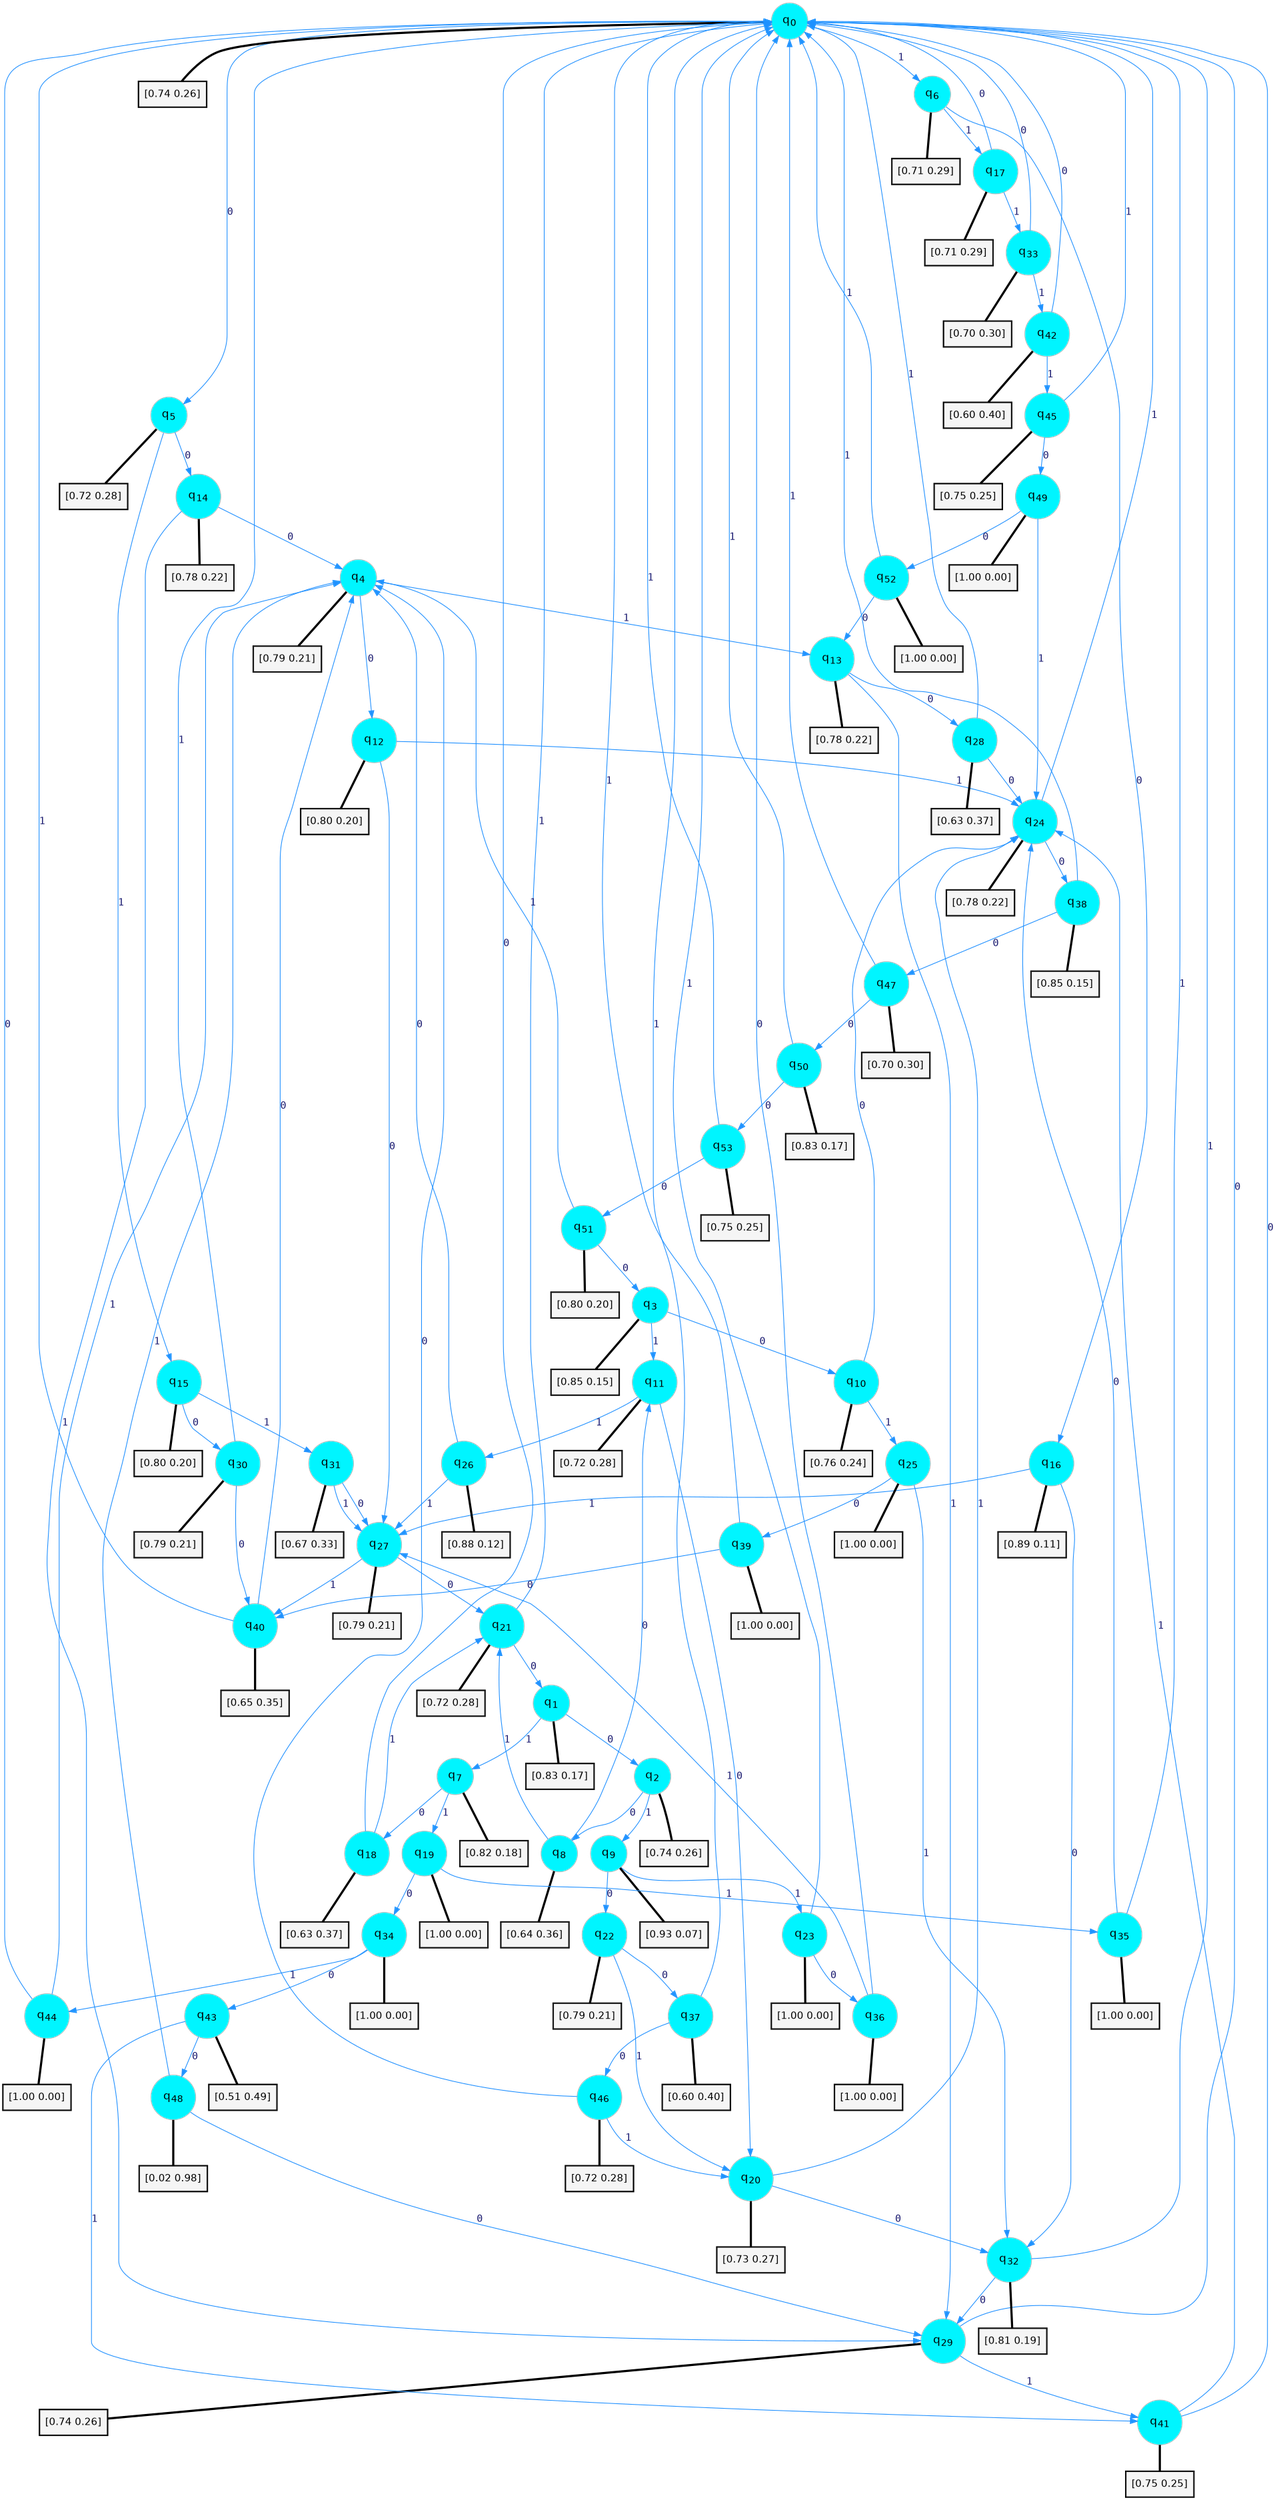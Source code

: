 digraph G {
graph [
bgcolor=transparent, dpi=300, rankdir=TD, size="40,25"];
node [
color=gray, fillcolor=turquoise1, fontcolor=black, fontname=Helvetica, fontsize=16, fontweight=bold, shape=circle, style=filled];
edge [
arrowsize=1, color=dodgerblue1, fontcolor=midnightblue, fontname=courier, fontweight=bold, penwidth=1, style=solid, weight=20];
0[label=<q<SUB>0</SUB>>];
1[label=<q<SUB>1</SUB>>];
2[label=<q<SUB>2</SUB>>];
3[label=<q<SUB>3</SUB>>];
4[label=<q<SUB>4</SUB>>];
5[label=<q<SUB>5</SUB>>];
6[label=<q<SUB>6</SUB>>];
7[label=<q<SUB>7</SUB>>];
8[label=<q<SUB>8</SUB>>];
9[label=<q<SUB>9</SUB>>];
10[label=<q<SUB>10</SUB>>];
11[label=<q<SUB>11</SUB>>];
12[label=<q<SUB>12</SUB>>];
13[label=<q<SUB>13</SUB>>];
14[label=<q<SUB>14</SUB>>];
15[label=<q<SUB>15</SUB>>];
16[label=<q<SUB>16</SUB>>];
17[label=<q<SUB>17</SUB>>];
18[label=<q<SUB>18</SUB>>];
19[label=<q<SUB>19</SUB>>];
20[label=<q<SUB>20</SUB>>];
21[label=<q<SUB>21</SUB>>];
22[label=<q<SUB>22</SUB>>];
23[label=<q<SUB>23</SUB>>];
24[label=<q<SUB>24</SUB>>];
25[label=<q<SUB>25</SUB>>];
26[label=<q<SUB>26</SUB>>];
27[label=<q<SUB>27</SUB>>];
28[label=<q<SUB>28</SUB>>];
29[label=<q<SUB>29</SUB>>];
30[label=<q<SUB>30</SUB>>];
31[label=<q<SUB>31</SUB>>];
32[label=<q<SUB>32</SUB>>];
33[label=<q<SUB>33</SUB>>];
34[label=<q<SUB>34</SUB>>];
35[label=<q<SUB>35</SUB>>];
36[label=<q<SUB>36</SUB>>];
37[label=<q<SUB>37</SUB>>];
38[label=<q<SUB>38</SUB>>];
39[label=<q<SUB>39</SUB>>];
40[label=<q<SUB>40</SUB>>];
41[label=<q<SUB>41</SUB>>];
42[label=<q<SUB>42</SUB>>];
43[label=<q<SUB>43</SUB>>];
44[label=<q<SUB>44</SUB>>];
45[label=<q<SUB>45</SUB>>];
46[label=<q<SUB>46</SUB>>];
47[label=<q<SUB>47</SUB>>];
48[label=<q<SUB>48</SUB>>];
49[label=<q<SUB>49</SUB>>];
50[label=<q<SUB>50</SUB>>];
51[label=<q<SUB>51</SUB>>];
52[label=<q<SUB>52</SUB>>];
53[label=<q<SUB>53</SUB>>];
54[label="[0.74 0.26]", shape=box,fontcolor=black, fontname=Helvetica, fontsize=14, penwidth=2, fillcolor=whitesmoke,color=black];
55[label="[0.83 0.17]", shape=box,fontcolor=black, fontname=Helvetica, fontsize=14, penwidth=2, fillcolor=whitesmoke,color=black];
56[label="[0.74 0.26]", shape=box,fontcolor=black, fontname=Helvetica, fontsize=14, penwidth=2, fillcolor=whitesmoke,color=black];
57[label="[0.85 0.15]", shape=box,fontcolor=black, fontname=Helvetica, fontsize=14, penwidth=2, fillcolor=whitesmoke,color=black];
58[label="[0.79 0.21]", shape=box,fontcolor=black, fontname=Helvetica, fontsize=14, penwidth=2, fillcolor=whitesmoke,color=black];
59[label="[0.72 0.28]", shape=box,fontcolor=black, fontname=Helvetica, fontsize=14, penwidth=2, fillcolor=whitesmoke,color=black];
60[label="[0.71 0.29]", shape=box,fontcolor=black, fontname=Helvetica, fontsize=14, penwidth=2, fillcolor=whitesmoke,color=black];
61[label="[0.82 0.18]", shape=box,fontcolor=black, fontname=Helvetica, fontsize=14, penwidth=2, fillcolor=whitesmoke,color=black];
62[label="[0.64 0.36]", shape=box,fontcolor=black, fontname=Helvetica, fontsize=14, penwidth=2, fillcolor=whitesmoke,color=black];
63[label="[0.93 0.07]", shape=box,fontcolor=black, fontname=Helvetica, fontsize=14, penwidth=2, fillcolor=whitesmoke,color=black];
64[label="[0.76 0.24]", shape=box,fontcolor=black, fontname=Helvetica, fontsize=14, penwidth=2, fillcolor=whitesmoke,color=black];
65[label="[0.72 0.28]", shape=box,fontcolor=black, fontname=Helvetica, fontsize=14, penwidth=2, fillcolor=whitesmoke,color=black];
66[label="[0.80 0.20]", shape=box,fontcolor=black, fontname=Helvetica, fontsize=14, penwidth=2, fillcolor=whitesmoke,color=black];
67[label="[0.78 0.22]", shape=box,fontcolor=black, fontname=Helvetica, fontsize=14, penwidth=2, fillcolor=whitesmoke,color=black];
68[label="[0.78 0.22]", shape=box,fontcolor=black, fontname=Helvetica, fontsize=14, penwidth=2, fillcolor=whitesmoke,color=black];
69[label="[0.80 0.20]", shape=box,fontcolor=black, fontname=Helvetica, fontsize=14, penwidth=2, fillcolor=whitesmoke,color=black];
70[label="[0.89 0.11]", shape=box,fontcolor=black, fontname=Helvetica, fontsize=14, penwidth=2, fillcolor=whitesmoke,color=black];
71[label="[0.71 0.29]", shape=box,fontcolor=black, fontname=Helvetica, fontsize=14, penwidth=2, fillcolor=whitesmoke,color=black];
72[label="[0.63 0.37]", shape=box,fontcolor=black, fontname=Helvetica, fontsize=14, penwidth=2, fillcolor=whitesmoke,color=black];
73[label="[1.00 0.00]", shape=box,fontcolor=black, fontname=Helvetica, fontsize=14, penwidth=2, fillcolor=whitesmoke,color=black];
74[label="[0.73 0.27]", shape=box,fontcolor=black, fontname=Helvetica, fontsize=14, penwidth=2, fillcolor=whitesmoke,color=black];
75[label="[0.72 0.28]", shape=box,fontcolor=black, fontname=Helvetica, fontsize=14, penwidth=2, fillcolor=whitesmoke,color=black];
76[label="[0.79 0.21]", shape=box,fontcolor=black, fontname=Helvetica, fontsize=14, penwidth=2, fillcolor=whitesmoke,color=black];
77[label="[1.00 0.00]", shape=box,fontcolor=black, fontname=Helvetica, fontsize=14, penwidth=2, fillcolor=whitesmoke,color=black];
78[label="[0.78 0.22]", shape=box,fontcolor=black, fontname=Helvetica, fontsize=14, penwidth=2, fillcolor=whitesmoke,color=black];
79[label="[1.00 0.00]", shape=box,fontcolor=black, fontname=Helvetica, fontsize=14, penwidth=2, fillcolor=whitesmoke,color=black];
80[label="[0.88 0.12]", shape=box,fontcolor=black, fontname=Helvetica, fontsize=14, penwidth=2, fillcolor=whitesmoke,color=black];
81[label="[0.79 0.21]", shape=box,fontcolor=black, fontname=Helvetica, fontsize=14, penwidth=2, fillcolor=whitesmoke,color=black];
82[label="[0.63 0.37]", shape=box,fontcolor=black, fontname=Helvetica, fontsize=14, penwidth=2, fillcolor=whitesmoke,color=black];
83[label="[0.74 0.26]", shape=box,fontcolor=black, fontname=Helvetica, fontsize=14, penwidth=2, fillcolor=whitesmoke,color=black];
84[label="[0.79 0.21]", shape=box,fontcolor=black, fontname=Helvetica, fontsize=14, penwidth=2, fillcolor=whitesmoke,color=black];
85[label="[0.67 0.33]", shape=box,fontcolor=black, fontname=Helvetica, fontsize=14, penwidth=2, fillcolor=whitesmoke,color=black];
86[label="[0.81 0.19]", shape=box,fontcolor=black, fontname=Helvetica, fontsize=14, penwidth=2, fillcolor=whitesmoke,color=black];
87[label="[0.70 0.30]", shape=box,fontcolor=black, fontname=Helvetica, fontsize=14, penwidth=2, fillcolor=whitesmoke,color=black];
88[label="[1.00 0.00]", shape=box,fontcolor=black, fontname=Helvetica, fontsize=14, penwidth=2, fillcolor=whitesmoke,color=black];
89[label="[1.00 0.00]", shape=box,fontcolor=black, fontname=Helvetica, fontsize=14, penwidth=2, fillcolor=whitesmoke,color=black];
90[label="[1.00 0.00]", shape=box,fontcolor=black, fontname=Helvetica, fontsize=14, penwidth=2, fillcolor=whitesmoke,color=black];
91[label="[0.60 0.40]", shape=box,fontcolor=black, fontname=Helvetica, fontsize=14, penwidth=2, fillcolor=whitesmoke,color=black];
92[label="[0.85 0.15]", shape=box,fontcolor=black, fontname=Helvetica, fontsize=14, penwidth=2, fillcolor=whitesmoke,color=black];
93[label="[1.00 0.00]", shape=box,fontcolor=black, fontname=Helvetica, fontsize=14, penwidth=2, fillcolor=whitesmoke,color=black];
94[label="[0.65 0.35]", shape=box,fontcolor=black, fontname=Helvetica, fontsize=14, penwidth=2, fillcolor=whitesmoke,color=black];
95[label="[0.75 0.25]", shape=box,fontcolor=black, fontname=Helvetica, fontsize=14, penwidth=2, fillcolor=whitesmoke,color=black];
96[label="[0.60 0.40]", shape=box,fontcolor=black, fontname=Helvetica, fontsize=14, penwidth=2, fillcolor=whitesmoke,color=black];
97[label="[0.51 0.49]", shape=box,fontcolor=black, fontname=Helvetica, fontsize=14, penwidth=2, fillcolor=whitesmoke,color=black];
98[label="[1.00 0.00]", shape=box,fontcolor=black, fontname=Helvetica, fontsize=14, penwidth=2, fillcolor=whitesmoke,color=black];
99[label="[0.75 0.25]", shape=box,fontcolor=black, fontname=Helvetica, fontsize=14, penwidth=2, fillcolor=whitesmoke,color=black];
100[label="[0.72 0.28]", shape=box,fontcolor=black, fontname=Helvetica, fontsize=14, penwidth=2, fillcolor=whitesmoke,color=black];
101[label="[0.70 0.30]", shape=box,fontcolor=black, fontname=Helvetica, fontsize=14, penwidth=2, fillcolor=whitesmoke,color=black];
102[label="[0.02 0.98]", shape=box,fontcolor=black, fontname=Helvetica, fontsize=14, penwidth=2, fillcolor=whitesmoke,color=black];
103[label="[1.00 0.00]", shape=box,fontcolor=black, fontname=Helvetica, fontsize=14, penwidth=2, fillcolor=whitesmoke,color=black];
104[label="[0.83 0.17]", shape=box,fontcolor=black, fontname=Helvetica, fontsize=14, penwidth=2, fillcolor=whitesmoke,color=black];
105[label="[0.80 0.20]", shape=box,fontcolor=black, fontname=Helvetica, fontsize=14, penwidth=2, fillcolor=whitesmoke,color=black];
106[label="[1.00 0.00]", shape=box,fontcolor=black, fontname=Helvetica, fontsize=14, penwidth=2, fillcolor=whitesmoke,color=black];
107[label="[0.75 0.25]", shape=box,fontcolor=black, fontname=Helvetica, fontsize=14, penwidth=2, fillcolor=whitesmoke,color=black];
0->5 [label=0];
0->6 [label=1];
0->54 [arrowhead=none, penwidth=3,color=black];
1->2 [label=0];
1->7 [label=1];
1->55 [arrowhead=none, penwidth=3,color=black];
2->8 [label=0];
2->9 [label=1];
2->56 [arrowhead=none, penwidth=3,color=black];
3->10 [label=0];
3->11 [label=1];
3->57 [arrowhead=none, penwidth=3,color=black];
4->12 [label=0];
4->13 [label=1];
4->58 [arrowhead=none, penwidth=3,color=black];
5->14 [label=0];
5->15 [label=1];
5->59 [arrowhead=none, penwidth=3,color=black];
6->16 [label=0];
6->17 [label=1];
6->60 [arrowhead=none, penwidth=3,color=black];
7->18 [label=0];
7->19 [label=1];
7->61 [arrowhead=none, penwidth=3,color=black];
8->11 [label=0];
8->21 [label=1];
8->62 [arrowhead=none, penwidth=3,color=black];
9->22 [label=0];
9->23 [label=1];
9->63 [arrowhead=none, penwidth=3,color=black];
10->24 [label=0];
10->25 [label=1];
10->64 [arrowhead=none, penwidth=3,color=black];
11->20 [label=0];
11->26 [label=1];
11->65 [arrowhead=none, penwidth=3,color=black];
12->27 [label=0];
12->24 [label=1];
12->66 [arrowhead=none, penwidth=3,color=black];
13->28 [label=0];
13->29 [label=1];
13->67 [arrowhead=none, penwidth=3,color=black];
14->4 [label=0];
14->29 [label=1];
14->68 [arrowhead=none, penwidth=3,color=black];
15->30 [label=0];
15->31 [label=1];
15->69 [arrowhead=none, penwidth=3,color=black];
16->32 [label=0];
16->27 [label=1];
16->70 [arrowhead=none, penwidth=3,color=black];
17->0 [label=0];
17->33 [label=1];
17->71 [arrowhead=none, penwidth=3,color=black];
18->0 [label=0];
18->21 [label=1];
18->72 [arrowhead=none, penwidth=3,color=black];
19->34 [label=0];
19->35 [label=1];
19->73 [arrowhead=none, penwidth=3,color=black];
20->32 [label=0];
20->24 [label=1];
20->74 [arrowhead=none, penwidth=3,color=black];
21->1 [label=0];
21->0 [label=1];
21->75 [arrowhead=none, penwidth=3,color=black];
22->37 [label=0];
22->20 [label=1];
22->76 [arrowhead=none, penwidth=3,color=black];
23->36 [label=0];
23->0 [label=1];
23->77 [arrowhead=none, penwidth=3,color=black];
24->38 [label=0];
24->0 [label=1];
24->78 [arrowhead=none, penwidth=3,color=black];
25->39 [label=0];
25->32 [label=1];
25->79 [arrowhead=none, penwidth=3,color=black];
26->4 [label=0];
26->27 [label=1];
26->80 [arrowhead=none, penwidth=3,color=black];
27->21 [label=0];
27->40 [label=1];
27->81 [arrowhead=none, penwidth=3,color=black];
28->24 [label=0];
28->0 [label=1];
28->82 [arrowhead=none, penwidth=3,color=black];
29->0 [label=0];
29->41 [label=1];
29->83 [arrowhead=none, penwidth=3,color=black];
30->40 [label=0];
30->0 [label=1];
30->84 [arrowhead=none, penwidth=3,color=black];
31->27 [label=0];
31->27 [label=1];
31->85 [arrowhead=none, penwidth=3,color=black];
32->29 [label=0];
32->0 [label=1];
32->86 [arrowhead=none, penwidth=3,color=black];
33->0 [label=0];
33->42 [label=1];
33->87 [arrowhead=none, penwidth=3,color=black];
34->43 [label=0];
34->44 [label=1];
34->88 [arrowhead=none, penwidth=3,color=black];
35->24 [label=0];
35->0 [label=1];
35->89 [arrowhead=none, penwidth=3,color=black];
36->0 [label=0];
36->27 [label=1];
36->90 [arrowhead=none, penwidth=3,color=black];
37->46 [label=0];
37->0 [label=1];
37->91 [arrowhead=none, penwidth=3,color=black];
38->47 [label=0];
38->0 [label=1];
38->92 [arrowhead=none, penwidth=3,color=black];
39->40 [label=0];
39->0 [label=1];
39->93 [arrowhead=none, penwidth=3,color=black];
40->4 [label=0];
40->0 [label=1];
40->94 [arrowhead=none, penwidth=3,color=black];
41->0 [label=0];
41->24 [label=1];
41->95 [arrowhead=none, penwidth=3,color=black];
42->0 [label=0];
42->45 [label=1];
42->96 [arrowhead=none, penwidth=3,color=black];
43->48 [label=0];
43->41 [label=1];
43->97 [arrowhead=none, penwidth=3,color=black];
44->0 [label=0];
44->4 [label=1];
44->98 [arrowhead=none, penwidth=3,color=black];
45->49 [label=0];
45->0 [label=1];
45->99 [arrowhead=none, penwidth=3,color=black];
46->4 [label=0];
46->20 [label=1];
46->100 [arrowhead=none, penwidth=3,color=black];
47->50 [label=0];
47->0 [label=1];
47->101 [arrowhead=none, penwidth=3,color=black];
48->29 [label=0];
48->4 [label=1];
48->102 [arrowhead=none, penwidth=3,color=black];
49->52 [label=0];
49->24 [label=1];
49->103 [arrowhead=none, penwidth=3,color=black];
50->53 [label=0];
50->0 [label=1];
50->104 [arrowhead=none, penwidth=3,color=black];
51->3 [label=0];
51->4 [label=1];
51->105 [arrowhead=none, penwidth=3,color=black];
52->13 [label=0];
52->0 [label=1];
52->106 [arrowhead=none, penwidth=3,color=black];
53->51 [label=0];
53->0 [label=1];
53->107 [arrowhead=none, penwidth=3,color=black];
}
